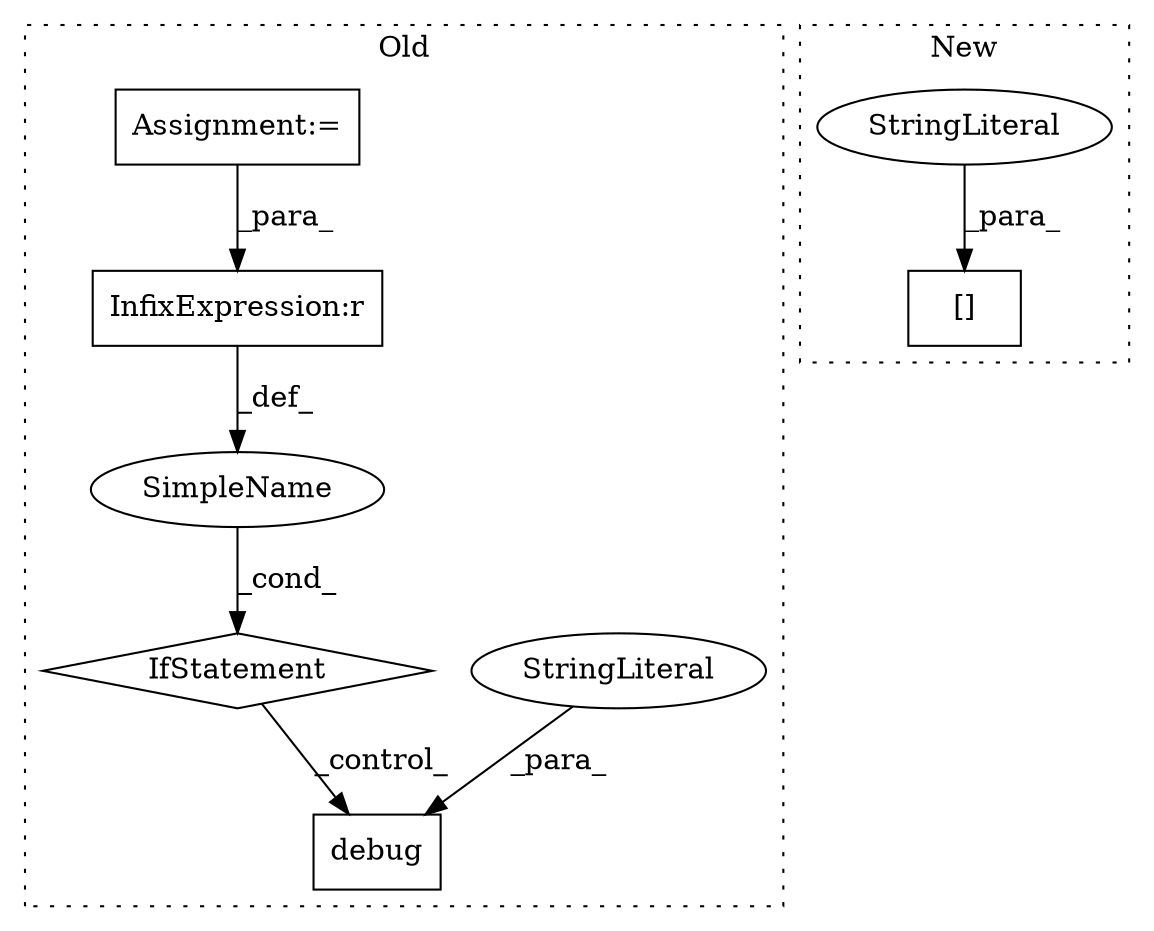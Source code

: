 digraph G {
subgraph cluster0 {
1 [label="debug" a="32" s="4148,4295" l="6,1" shape="box"];
3 [label="StringLiteral" a="45" s="4154" l="141" shape="ellipse"];
5 [label="IfStatement" a="25" s="4093,4129" l="4,2" shape="diamond"];
6 [label="SimpleName" a="42" s="" l="" shape="ellipse"];
7 [label="InfixExpression:r" a="27" s="4111" l="4" shape="box"];
8 [label="Assignment:=" a="7" s="4021" l="1" shape="box"];
label = "Old";
style="dotted";
}
subgraph cluster1 {
2 [label="[]" a="2" s="4584,4611" l="24,1" shape="box"];
4 [label="StringLiteral" a="45" s="4608" l="3" shape="ellipse"];
label = "New";
style="dotted";
}
3 -> 1 [label="_para_"];
4 -> 2 [label="_para_"];
5 -> 1 [label="_control_"];
6 -> 5 [label="_cond_"];
7 -> 6 [label="_def_"];
8 -> 7 [label="_para_"];
}